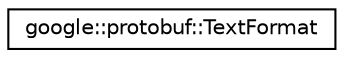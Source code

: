 digraph "类继承关系图"
{
 // LATEX_PDF_SIZE
  edge [fontname="Helvetica",fontsize="10",labelfontname="Helvetica",labelfontsize="10"];
  node [fontname="Helvetica",fontsize="10",shape=record];
  rankdir="LR";
  Node0 [label="google::protobuf::TextFormat",height=0.2,width=0.4,color="black", fillcolor="white", style="filled",URL="$classgoogle_1_1protobuf_1_1TextFormat.html",tooltip=" "];
}
